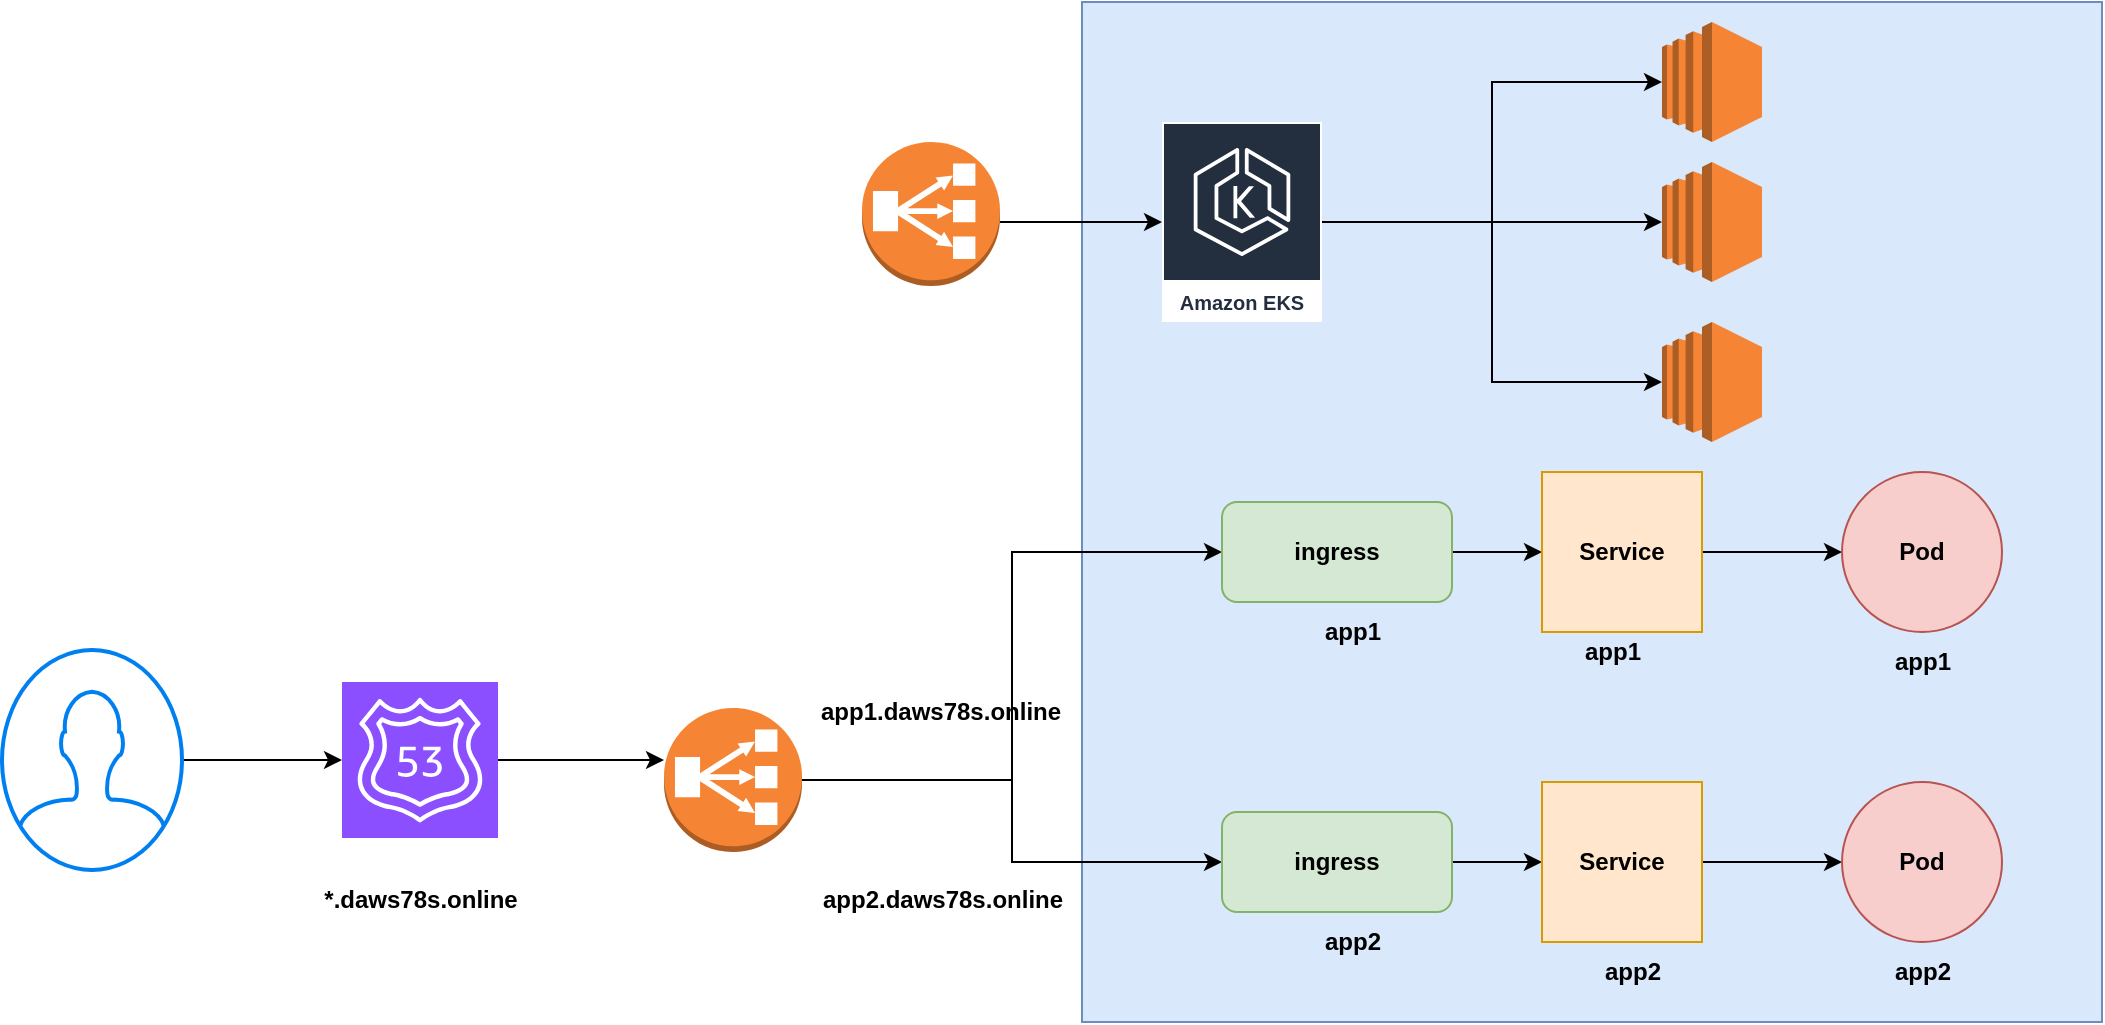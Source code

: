 <mxfile version="24.7.16">
  <diagram name="Page-1" id="tl2UhNhua-255VrZ4Xo6">
    <mxGraphModel dx="2071" dy="599" grid="1" gridSize="10" guides="1" tooltips="1" connect="1" arrows="1" fold="1" page="1" pageScale="1" pageWidth="850" pageHeight="1100" math="0" shadow="0">
      <root>
        <mxCell id="0" />
        <mxCell id="1" parent="0" />
        <mxCell id="908_WE_SAFHPH_QXP2XA-1" value="" style="rounded=0;whiteSpace=wrap;html=1;fillColor=#dae8fc;strokeColor=#6c8ebf;" parent="1" vertex="1">
          <mxGeometry x="240" y="80" width="510" height="510" as="geometry" />
        </mxCell>
        <mxCell id="908_WE_SAFHPH_QXP2XA-6" style="edgeStyle=orthogonalEdgeStyle;rounded=0;orthogonalLoop=1;jettySize=auto;html=1;" parent="1" source="908_WE_SAFHPH_QXP2XA-2" target="908_WE_SAFHPH_QXP2XA-3" edge="1">
          <mxGeometry relative="1" as="geometry" />
        </mxCell>
        <mxCell id="908_WE_SAFHPH_QXP2XA-7" style="edgeStyle=orthogonalEdgeStyle;rounded=0;orthogonalLoop=1;jettySize=auto;html=1;" parent="1" source="908_WE_SAFHPH_QXP2XA-2" target="908_WE_SAFHPH_QXP2XA-4" edge="1">
          <mxGeometry relative="1" as="geometry" />
        </mxCell>
        <mxCell id="908_WE_SAFHPH_QXP2XA-2" value="Amazon EKS" style="sketch=0;outlineConnect=0;fontColor=#232F3E;gradientColor=none;strokeColor=#ffffff;fillColor=#232F3E;dashed=0;verticalLabelPosition=middle;verticalAlign=bottom;align=center;html=1;whiteSpace=wrap;fontSize=10;fontStyle=1;spacing=3;shape=mxgraph.aws4.productIcon;prIcon=mxgraph.aws4.eks;" parent="1" vertex="1">
          <mxGeometry x="280" y="140" width="80" height="100" as="geometry" />
        </mxCell>
        <mxCell id="908_WE_SAFHPH_QXP2XA-3" value="" style="outlineConnect=0;dashed=0;verticalLabelPosition=bottom;verticalAlign=top;align=center;html=1;shape=mxgraph.aws3.ec2;fillColor=#F58534;gradientColor=none;" parent="1" vertex="1">
          <mxGeometry x="530" y="90" width="50" height="60" as="geometry" />
        </mxCell>
        <mxCell id="908_WE_SAFHPH_QXP2XA-4" value="" style="outlineConnect=0;dashed=0;verticalLabelPosition=bottom;verticalAlign=top;align=center;html=1;shape=mxgraph.aws3.ec2;fillColor=#F58534;gradientColor=none;" parent="1" vertex="1">
          <mxGeometry x="530" y="160" width="50" height="60" as="geometry" />
        </mxCell>
        <mxCell id="908_WE_SAFHPH_QXP2XA-5" value="" style="outlineConnect=0;dashed=0;verticalLabelPosition=bottom;verticalAlign=top;align=center;html=1;shape=mxgraph.aws3.ec2;fillColor=#F58534;gradientColor=none;" parent="1" vertex="1">
          <mxGeometry x="530" y="240" width="50" height="60" as="geometry" />
        </mxCell>
        <mxCell id="908_WE_SAFHPH_QXP2XA-8" style="edgeStyle=orthogonalEdgeStyle;rounded=0;orthogonalLoop=1;jettySize=auto;html=1;entryX=0;entryY=0.5;entryDx=0;entryDy=0;entryPerimeter=0;" parent="1" source="908_WE_SAFHPH_QXP2XA-2" target="908_WE_SAFHPH_QXP2XA-5" edge="1">
          <mxGeometry relative="1" as="geometry" />
        </mxCell>
        <mxCell id="908_WE_SAFHPH_QXP2XA-16" style="edgeStyle=orthogonalEdgeStyle;rounded=0;orthogonalLoop=1;jettySize=auto;html=1;entryX=0;entryY=0.5;entryDx=0;entryDy=0;" parent="1" source="908_WE_SAFHPH_QXP2XA-9" target="908_WE_SAFHPH_QXP2XA-11" edge="1">
          <mxGeometry relative="1" as="geometry" />
        </mxCell>
        <mxCell id="908_WE_SAFHPH_QXP2XA-33" style="edgeStyle=orthogonalEdgeStyle;rounded=0;orthogonalLoop=1;jettySize=auto;html=1;" parent="1" source="908_WE_SAFHPH_QXP2XA-9" target="908_WE_SAFHPH_QXP2XA-27" edge="1">
          <mxGeometry relative="1" as="geometry" />
        </mxCell>
        <mxCell id="908_WE_SAFHPH_QXP2XA-9" value="" style="outlineConnect=0;dashed=0;verticalLabelPosition=bottom;verticalAlign=top;align=center;html=1;shape=mxgraph.aws3.classic_load_balancer;fillColor=#F58534;gradientColor=none;" parent="1" vertex="1">
          <mxGeometry x="31" y="433" width="69" height="72" as="geometry" />
        </mxCell>
        <mxCell id="908_WE_SAFHPH_QXP2XA-14" style="edgeStyle=orthogonalEdgeStyle;rounded=0;orthogonalLoop=1;jettySize=auto;html=1;entryX=0;entryY=0.5;entryDx=0;entryDy=0;" parent="1" source="908_WE_SAFHPH_QXP2XA-11" target="908_WE_SAFHPH_QXP2XA-12" edge="1">
          <mxGeometry relative="1" as="geometry" />
        </mxCell>
        <mxCell id="908_WE_SAFHPH_QXP2XA-11" value="&lt;b&gt;ingress&lt;/b&gt;" style="rounded=1;whiteSpace=wrap;html=1;fillColor=#d5e8d4;strokeColor=#82b366;" parent="1" vertex="1">
          <mxGeometry x="310" y="330" width="115" height="50" as="geometry" />
        </mxCell>
        <mxCell id="908_WE_SAFHPH_QXP2XA-15" style="edgeStyle=orthogonalEdgeStyle;rounded=0;orthogonalLoop=1;jettySize=auto;html=1;entryX=0;entryY=0.5;entryDx=0;entryDy=0;" parent="1" source="908_WE_SAFHPH_QXP2XA-12" target="908_WE_SAFHPH_QXP2XA-13" edge="1">
          <mxGeometry relative="1" as="geometry" />
        </mxCell>
        <mxCell id="908_WE_SAFHPH_QXP2XA-12" value="&lt;b&gt;Service&lt;/b&gt;" style="whiteSpace=wrap;html=1;aspect=fixed;fillColor=#ffe6cc;strokeColor=#d79b00;" parent="1" vertex="1">
          <mxGeometry x="470" y="315" width="80" height="80" as="geometry" />
        </mxCell>
        <mxCell id="908_WE_SAFHPH_QXP2XA-13" value="&lt;b&gt;Pod&lt;/b&gt;" style="ellipse;whiteSpace=wrap;html=1;aspect=fixed;fillColor=#f8cecc;strokeColor=#b85450;" parent="1" vertex="1">
          <mxGeometry x="620" y="315" width="80" height="80" as="geometry" />
        </mxCell>
        <mxCell id="908_WE_SAFHPH_QXP2XA-20" style="edgeStyle=orthogonalEdgeStyle;rounded=0;orthogonalLoop=1;jettySize=auto;html=1;" parent="1" source="908_WE_SAFHPH_QXP2XA-17" target="908_WE_SAFHPH_QXP2XA-18" edge="1">
          <mxGeometry relative="1" as="geometry" />
        </mxCell>
        <mxCell id="908_WE_SAFHPH_QXP2XA-17" value="" style="html=1;verticalLabelPosition=bottom;align=center;labelBackgroundColor=#ffffff;verticalAlign=top;strokeWidth=2;strokeColor=#0080F0;shadow=0;dashed=0;shape=mxgraph.ios7.icons.user;" parent="1" vertex="1">
          <mxGeometry x="-300" y="404" width="90" height="110" as="geometry" />
        </mxCell>
        <mxCell id="908_WE_SAFHPH_QXP2XA-21" style="edgeStyle=orthogonalEdgeStyle;rounded=0;orthogonalLoop=1;jettySize=auto;html=1;" parent="1" source="908_WE_SAFHPH_QXP2XA-18" target="908_WE_SAFHPH_QXP2XA-9" edge="1">
          <mxGeometry relative="1" as="geometry">
            <Array as="points">
              <mxPoint x="10" y="459" />
              <mxPoint x="10" y="459" />
            </Array>
          </mxGeometry>
        </mxCell>
        <mxCell id="908_WE_SAFHPH_QXP2XA-18" value="" style="sketch=0;points=[[0,0,0],[0.25,0,0],[0.5,0,0],[0.75,0,0],[1,0,0],[0,1,0],[0.25,1,0],[0.5,1,0],[0.75,1,0],[1,1,0],[0,0.25,0],[0,0.5,0],[0,0.75,0],[1,0.25,0],[1,0.5,0],[1,0.75,0]];outlineConnect=0;fontColor=#232F3E;fillColor=#8C4FFF;strokeColor=#ffffff;dashed=0;verticalLabelPosition=bottom;verticalAlign=top;align=center;html=1;fontSize=12;fontStyle=0;aspect=fixed;shape=mxgraph.aws4.resourceIcon;resIcon=mxgraph.aws4.route_53;" parent="1" vertex="1">
          <mxGeometry x="-130" y="420" width="78" height="78" as="geometry" />
        </mxCell>
        <mxCell id="908_WE_SAFHPH_QXP2XA-19" value="&lt;b&gt;*.daws78s.online&lt;/b&gt;" style="text;html=1;align=center;verticalAlign=middle;resizable=0;points=[];autosize=1;strokeColor=none;fillColor=none;" parent="1" vertex="1">
          <mxGeometry x="-151" y="514" width="120" height="30" as="geometry" />
        </mxCell>
        <mxCell id="908_WE_SAFHPH_QXP2XA-23" value="&lt;b&gt;app1.daws78s.online&lt;/b&gt;" style="text;html=1;align=center;verticalAlign=middle;resizable=0;points=[];autosize=1;strokeColor=none;fillColor=none;" parent="1" vertex="1">
          <mxGeometry x="99" y="420" width="140" height="30" as="geometry" />
        </mxCell>
        <mxCell id="908_WE_SAFHPH_QXP2XA-24" value="&lt;b&gt;app1&lt;/b&gt;" style="text;html=1;align=center;verticalAlign=middle;resizable=0;points=[];autosize=1;strokeColor=none;fillColor=none;" parent="1" vertex="1">
          <mxGeometry x="350" y="380" width="50" height="30" as="geometry" />
        </mxCell>
        <mxCell id="908_WE_SAFHPH_QXP2XA-25" value="&lt;b&gt;app1&lt;/b&gt;" style="text;html=1;align=center;verticalAlign=middle;resizable=0;points=[];autosize=1;strokeColor=none;fillColor=none;" parent="1" vertex="1">
          <mxGeometry x="480" y="390" width="50" height="30" as="geometry" />
        </mxCell>
        <mxCell id="908_WE_SAFHPH_QXP2XA-26" value="&lt;b&gt;app1&lt;/b&gt;" style="text;html=1;align=center;verticalAlign=middle;resizable=0;points=[];autosize=1;strokeColor=none;fillColor=none;" parent="1" vertex="1">
          <mxGeometry x="635" y="395" width="50" height="30" as="geometry" />
        </mxCell>
        <mxCell id="908_WE_SAFHPH_QXP2XA-31" style="edgeStyle=orthogonalEdgeStyle;rounded=0;orthogonalLoop=1;jettySize=auto;html=1;entryX=0;entryY=0.5;entryDx=0;entryDy=0;" parent="1" source="908_WE_SAFHPH_QXP2XA-27" target="908_WE_SAFHPH_QXP2XA-29" edge="1">
          <mxGeometry relative="1" as="geometry" />
        </mxCell>
        <mxCell id="908_WE_SAFHPH_QXP2XA-27" value="&lt;b&gt;ingress&lt;/b&gt;" style="rounded=1;whiteSpace=wrap;html=1;fillColor=#d5e8d4;strokeColor=#82b366;" parent="1" vertex="1">
          <mxGeometry x="310" y="485" width="115" height="50" as="geometry" />
        </mxCell>
        <mxCell id="908_WE_SAFHPH_QXP2XA-32" style="edgeStyle=orthogonalEdgeStyle;rounded=0;orthogonalLoop=1;jettySize=auto;html=1;entryX=0;entryY=0.5;entryDx=0;entryDy=0;" parent="1" source="908_WE_SAFHPH_QXP2XA-29" target="908_WE_SAFHPH_QXP2XA-30" edge="1">
          <mxGeometry relative="1" as="geometry" />
        </mxCell>
        <mxCell id="908_WE_SAFHPH_QXP2XA-29" value="&lt;b&gt;Service&lt;/b&gt;" style="whiteSpace=wrap;html=1;aspect=fixed;fillColor=#ffe6cc;strokeColor=#d79b00;" parent="1" vertex="1">
          <mxGeometry x="470" y="470" width="80" height="80" as="geometry" />
        </mxCell>
        <mxCell id="908_WE_SAFHPH_QXP2XA-30" value="&lt;b&gt;Pod&lt;/b&gt;" style="ellipse;whiteSpace=wrap;html=1;aspect=fixed;fillColor=#f8cecc;strokeColor=#b85450;" parent="1" vertex="1">
          <mxGeometry x="620" y="470" width="80" height="80" as="geometry" />
        </mxCell>
        <mxCell id="908_WE_SAFHPH_QXP2XA-34" value="&lt;b&gt;app2.daws78s.online&lt;/b&gt;" style="text;html=1;align=center;verticalAlign=middle;resizable=0;points=[];autosize=1;strokeColor=none;fillColor=none;" parent="1" vertex="1">
          <mxGeometry x="100" y="514" width="140" height="30" as="geometry" />
        </mxCell>
        <mxCell id="908_WE_SAFHPH_QXP2XA-35" value="&lt;b&gt;app2&lt;/b&gt;" style="text;html=1;align=center;verticalAlign=middle;resizable=0;points=[];autosize=1;strokeColor=none;fillColor=none;" parent="1" vertex="1">
          <mxGeometry x="350" y="535" width="50" height="30" as="geometry" />
        </mxCell>
        <mxCell id="908_WE_SAFHPH_QXP2XA-36" value="&lt;b&gt;app2&lt;/b&gt;" style="text;html=1;align=center;verticalAlign=middle;resizable=0;points=[];autosize=1;strokeColor=none;fillColor=none;" parent="1" vertex="1">
          <mxGeometry x="490" y="550" width="50" height="30" as="geometry" />
        </mxCell>
        <mxCell id="908_WE_SAFHPH_QXP2XA-37" value="&lt;b&gt;app2&lt;/b&gt;" style="text;html=1;align=center;verticalAlign=middle;resizable=0;points=[];autosize=1;strokeColor=none;fillColor=none;" parent="1" vertex="1">
          <mxGeometry x="635" y="550" width="50" height="30" as="geometry" />
        </mxCell>
        <mxCell id="3hXrBKUUfhoFwI-Fm6Gv-2" value="" style="outlineConnect=0;dashed=0;verticalLabelPosition=bottom;verticalAlign=top;align=center;html=1;shape=mxgraph.aws3.classic_load_balancer;fillColor=#F58534;gradientColor=none;" vertex="1" parent="1">
          <mxGeometry x="130" y="150" width="69" height="72" as="geometry" />
        </mxCell>
        <mxCell id="3hXrBKUUfhoFwI-Fm6Gv-3" value="" style="endArrow=classic;html=1;rounded=0;" edge="1" parent="1" target="908_WE_SAFHPH_QXP2XA-2">
          <mxGeometry width="50" height="50" relative="1" as="geometry">
            <mxPoint x="199" y="190" as="sourcePoint" />
            <mxPoint x="249" y="140" as="targetPoint" />
          </mxGeometry>
        </mxCell>
      </root>
    </mxGraphModel>
  </diagram>
</mxfile>
